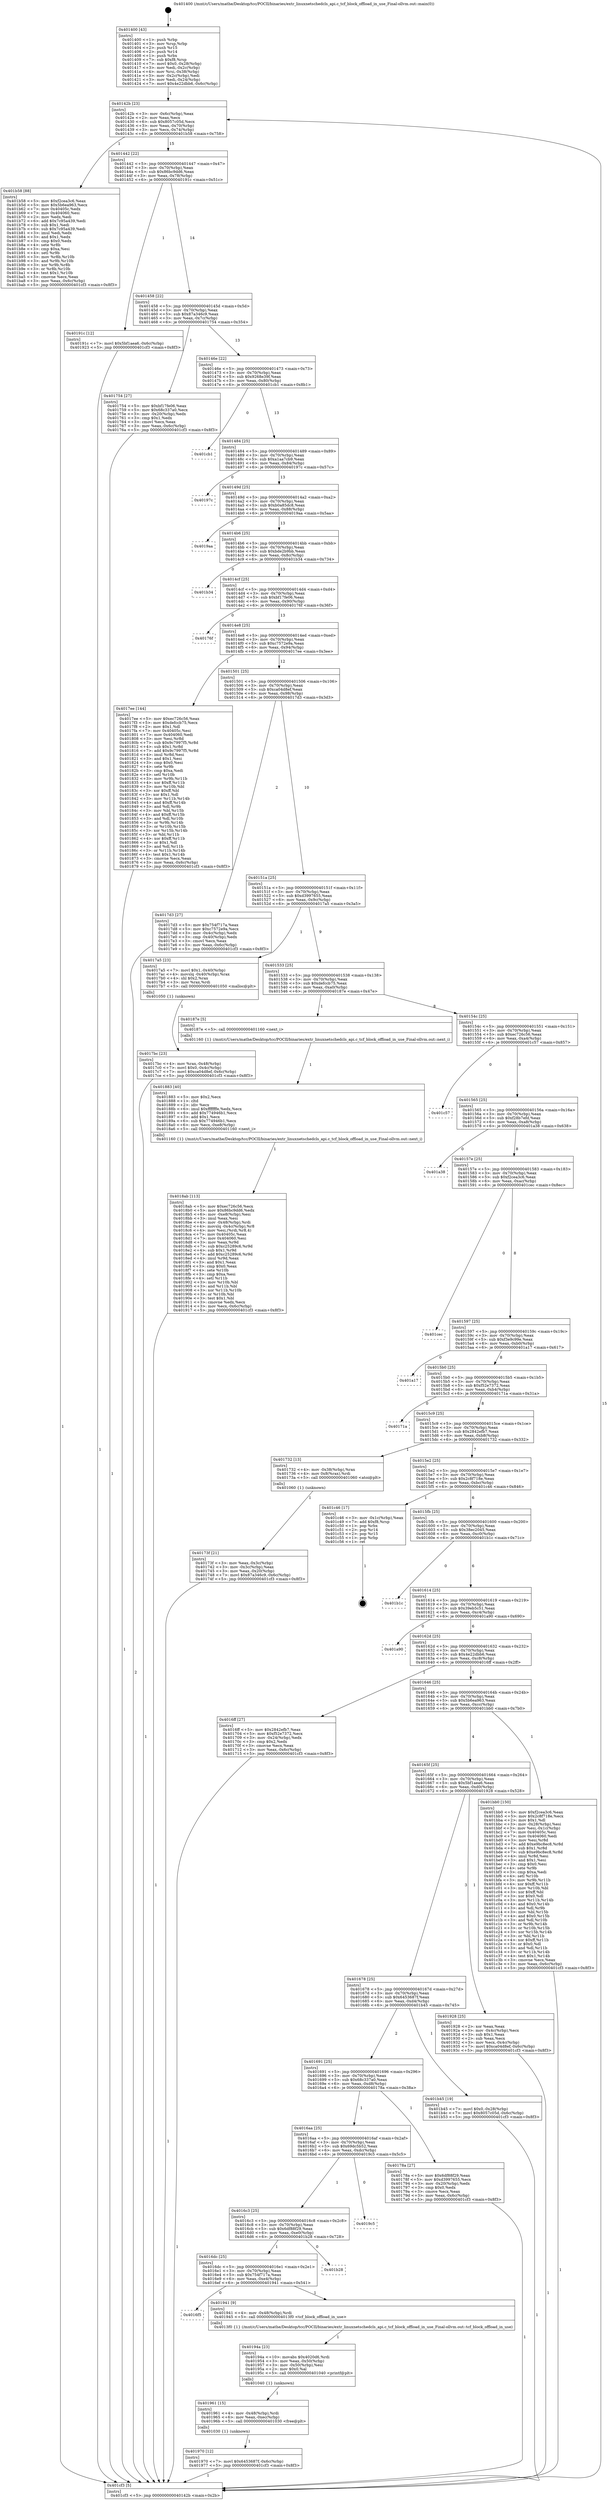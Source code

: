 digraph "0x401400" {
  label = "0x401400 (/mnt/c/Users/mathe/Desktop/tcc/POCII/binaries/extr_linuxnetschedcls_api.c_tcf_block_offload_in_use_Final-ollvm.out::main(0))"
  labelloc = "t"
  node[shape=record]

  Entry [label="",width=0.3,height=0.3,shape=circle,fillcolor=black,style=filled]
  "0x40142b" [label="{
     0x40142b [23]\l
     | [instrs]\l
     &nbsp;&nbsp;0x40142b \<+3\>: mov -0x6c(%rbp),%eax\l
     &nbsp;&nbsp;0x40142e \<+2\>: mov %eax,%ecx\l
     &nbsp;&nbsp;0x401430 \<+6\>: sub $0x8057c05d,%ecx\l
     &nbsp;&nbsp;0x401436 \<+3\>: mov %eax,-0x70(%rbp)\l
     &nbsp;&nbsp;0x401439 \<+3\>: mov %ecx,-0x74(%rbp)\l
     &nbsp;&nbsp;0x40143c \<+6\>: je 0000000000401b58 \<main+0x758\>\l
  }"]
  "0x401b58" [label="{
     0x401b58 [88]\l
     | [instrs]\l
     &nbsp;&nbsp;0x401b58 \<+5\>: mov $0xf2cea3c6,%eax\l
     &nbsp;&nbsp;0x401b5d \<+5\>: mov $0x5b6ea963,%ecx\l
     &nbsp;&nbsp;0x401b62 \<+7\>: mov 0x40405c,%edx\l
     &nbsp;&nbsp;0x401b69 \<+7\>: mov 0x404060,%esi\l
     &nbsp;&nbsp;0x401b70 \<+2\>: mov %edx,%edi\l
     &nbsp;&nbsp;0x401b72 \<+6\>: add $0x7c95a439,%edi\l
     &nbsp;&nbsp;0x401b78 \<+3\>: sub $0x1,%edi\l
     &nbsp;&nbsp;0x401b7b \<+6\>: sub $0x7c95a439,%edi\l
     &nbsp;&nbsp;0x401b81 \<+3\>: imul %edi,%edx\l
     &nbsp;&nbsp;0x401b84 \<+3\>: and $0x1,%edx\l
     &nbsp;&nbsp;0x401b87 \<+3\>: cmp $0x0,%edx\l
     &nbsp;&nbsp;0x401b8a \<+4\>: sete %r8b\l
     &nbsp;&nbsp;0x401b8e \<+3\>: cmp $0xa,%esi\l
     &nbsp;&nbsp;0x401b91 \<+4\>: setl %r9b\l
     &nbsp;&nbsp;0x401b95 \<+3\>: mov %r8b,%r10b\l
     &nbsp;&nbsp;0x401b98 \<+3\>: and %r9b,%r10b\l
     &nbsp;&nbsp;0x401b9b \<+3\>: xor %r9b,%r8b\l
     &nbsp;&nbsp;0x401b9e \<+3\>: or %r8b,%r10b\l
     &nbsp;&nbsp;0x401ba1 \<+4\>: test $0x1,%r10b\l
     &nbsp;&nbsp;0x401ba5 \<+3\>: cmovne %ecx,%eax\l
     &nbsp;&nbsp;0x401ba8 \<+3\>: mov %eax,-0x6c(%rbp)\l
     &nbsp;&nbsp;0x401bab \<+5\>: jmp 0000000000401cf3 \<main+0x8f3\>\l
  }"]
  "0x401442" [label="{
     0x401442 [22]\l
     | [instrs]\l
     &nbsp;&nbsp;0x401442 \<+5\>: jmp 0000000000401447 \<main+0x47\>\l
     &nbsp;&nbsp;0x401447 \<+3\>: mov -0x70(%rbp),%eax\l
     &nbsp;&nbsp;0x40144a \<+5\>: sub $0x86bc9dd6,%eax\l
     &nbsp;&nbsp;0x40144f \<+3\>: mov %eax,-0x78(%rbp)\l
     &nbsp;&nbsp;0x401452 \<+6\>: je 000000000040191c \<main+0x51c\>\l
  }"]
  Exit [label="",width=0.3,height=0.3,shape=circle,fillcolor=black,style=filled,peripheries=2]
  "0x40191c" [label="{
     0x40191c [12]\l
     | [instrs]\l
     &nbsp;&nbsp;0x40191c \<+7\>: movl $0x5bf1aea6,-0x6c(%rbp)\l
     &nbsp;&nbsp;0x401923 \<+5\>: jmp 0000000000401cf3 \<main+0x8f3\>\l
  }"]
  "0x401458" [label="{
     0x401458 [22]\l
     | [instrs]\l
     &nbsp;&nbsp;0x401458 \<+5\>: jmp 000000000040145d \<main+0x5d\>\l
     &nbsp;&nbsp;0x40145d \<+3\>: mov -0x70(%rbp),%eax\l
     &nbsp;&nbsp;0x401460 \<+5\>: sub $0x87a346c9,%eax\l
     &nbsp;&nbsp;0x401465 \<+3\>: mov %eax,-0x7c(%rbp)\l
     &nbsp;&nbsp;0x401468 \<+6\>: je 0000000000401754 \<main+0x354\>\l
  }"]
  "0x401970" [label="{
     0x401970 [12]\l
     | [instrs]\l
     &nbsp;&nbsp;0x401970 \<+7\>: movl $0x6453687f,-0x6c(%rbp)\l
     &nbsp;&nbsp;0x401977 \<+5\>: jmp 0000000000401cf3 \<main+0x8f3\>\l
  }"]
  "0x401754" [label="{
     0x401754 [27]\l
     | [instrs]\l
     &nbsp;&nbsp;0x401754 \<+5\>: mov $0xbf17fe06,%eax\l
     &nbsp;&nbsp;0x401759 \<+5\>: mov $0x68c337a0,%ecx\l
     &nbsp;&nbsp;0x40175e \<+3\>: mov -0x20(%rbp),%edx\l
     &nbsp;&nbsp;0x401761 \<+3\>: cmp $0x1,%edx\l
     &nbsp;&nbsp;0x401764 \<+3\>: cmovl %ecx,%eax\l
     &nbsp;&nbsp;0x401767 \<+3\>: mov %eax,-0x6c(%rbp)\l
     &nbsp;&nbsp;0x40176a \<+5\>: jmp 0000000000401cf3 \<main+0x8f3\>\l
  }"]
  "0x40146e" [label="{
     0x40146e [22]\l
     | [instrs]\l
     &nbsp;&nbsp;0x40146e \<+5\>: jmp 0000000000401473 \<main+0x73\>\l
     &nbsp;&nbsp;0x401473 \<+3\>: mov -0x70(%rbp),%eax\l
     &nbsp;&nbsp;0x401476 \<+5\>: sub $0x9268e39f,%eax\l
     &nbsp;&nbsp;0x40147b \<+3\>: mov %eax,-0x80(%rbp)\l
     &nbsp;&nbsp;0x40147e \<+6\>: je 0000000000401cb1 \<main+0x8b1\>\l
  }"]
  "0x401961" [label="{
     0x401961 [15]\l
     | [instrs]\l
     &nbsp;&nbsp;0x401961 \<+4\>: mov -0x48(%rbp),%rdi\l
     &nbsp;&nbsp;0x401965 \<+6\>: mov %eax,-0xec(%rbp)\l
     &nbsp;&nbsp;0x40196b \<+5\>: call 0000000000401030 \<free@plt\>\l
     | [calls]\l
     &nbsp;&nbsp;0x401030 \{1\} (unknown)\l
  }"]
  "0x401cb1" [label="{
     0x401cb1\l
  }", style=dashed]
  "0x401484" [label="{
     0x401484 [25]\l
     | [instrs]\l
     &nbsp;&nbsp;0x401484 \<+5\>: jmp 0000000000401489 \<main+0x89\>\l
     &nbsp;&nbsp;0x401489 \<+3\>: mov -0x70(%rbp),%eax\l
     &nbsp;&nbsp;0x40148c \<+5\>: sub $0xa1aa7cb9,%eax\l
     &nbsp;&nbsp;0x401491 \<+6\>: mov %eax,-0x84(%rbp)\l
     &nbsp;&nbsp;0x401497 \<+6\>: je 000000000040197c \<main+0x57c\>\l
  }"]
  "0x40194a" [label="{
     0x40194a [23]\l
     | [instrs]\l
     &nbsp;&nbsp;0x40194a \<+10\>: movabs $0x4020d6,%rdi\l
     &nbsp;&nbsp;0x401954 \<+3\>: mov %eax,-0x50(%rbp)\l
     &nbsp;&nbsp;0x401957 \<+3\>: mov -0x50(%rbp),%esi\l
     &nbsp;&nbsp;0x40195a \<+2\>: mov $0x0,%al\l
     &nbsp;&nbsp;0x40195c \<+5\>: call 0000000000401040 \<printf@plt\>\l
     | [calls]\l
     &nbsp;&nbsp;0x401040 \{1\} (unknown)\l
  }"]
  "0x40197c" [label="{
     0x40197c\l
  }", style=dashed]
  "0x40149d" [label="{
     0x40149d [25]\l
     | [instrs]\l
     &nbsp;&nbsp;0x40149d \<+5\>: jmp 00000000004014a2 \<main+0xa2\>\l
     &nbsp;&nbsp;0x4014a2 \<+3\>: mov -0x70(%rbp),%eax\l
     &nbsp;&nbsp;0x4014a5 \<+5\>: sub $0xb0a85dc8,%eax\l
     &nbsp;&nbsp;0x4014aa \<+6\>: mov %eax,-0x88(%rbp)\l
     &nbsp;&nbsp;0x4014b0 \<+6\>: je 00000000004019aa \<main+0x5aa\>\l
  }"]
  "0x4016f5" [label="{
     0x4016f5\l
  }", style=dashed]
  "0x4019aa" [label="{
     0x4019aa\l
  }", style=dashed]
  "0x4014b6" [label="{
     0x4014b6 [25]\l
     | [instrs]\l
     &nbsp;&nbsp;0x4014b6 \<+5\>: jmp 00000000004014bb \<main+0xbb\>\l
     &nbsp;&nbsp;0x4014bb \<+3\>: mov -0x70(%rbp),%eax\l
     &nbsp;&nbsp;0x4014be \<+5\>: sub $0xbde2b9bb,%eax\l
     &nbsp;&nbsp;0x4014c3 \<+6\>: mov %eax,-0x8c(%rbp)\l
     &nbsp;&nbsp;0x4014c9 \<+6\>: je 0000000000401b34 \<main+0x734\>\l
  }"]
  "0x401941" [label="{
     0x401941 [9]\l
     | [instrs]\l
     &nbsp;&nbsp;0x401941 \<+4\>: mov -0x48(%rbp),%rdi\l
     &nbsp;&nbsp;0x401945 \<+5\>: call 00000000004013f0 \<tcf_block_offload_in_use\>\l
     | [calls]\l
     &nbsp;&nbsp;0x4013f0 \{1\} (/mnt/c/Users/mathe/Desktop/tcc/POCII/binaries/extr_linuxnetschedcls_api.c_tcf_block_offload_in_use_Final-ollvm.out::tcf_block_offload_in_use)\l
  }"]
  "0x401b34" [label="{
     0x401b34\l
  }", style=dashed]
  "0x4014cf" [label="{
     0x4014cf [25]\l
     | [instrs]\l
     &nbsp;&nbsp;0x4014cf \<+5\>: jmp 00000000004014d4 \<main+0xd4\>\l
     &nbsp;&nbsp;0x4014d4 \<+3\>: mov -0x70(%rbp),%eax\l
     &nbsp;&nbsp;0x4014d7 \<+5\>: sub $0xbf17fe06,%eax\l
     &nbsp;&nbsp;0x4014dc \<+6\>: mov %eax,-0x90(%rbp)\l
     &nbsp;&nbsp;0x4014e2 \<+6\>: je 000000000040176f \<main+0x36f\>\l
  }"]
  "0x4016dc" [label="{
     0x4016dc [25]\l
     | [instrs]\l
     &nbsp;&nbsp;0x4016dc \<+5\>: jmp 00000000004016e1 \<main+0x2e1\>\l
     &nbsp;&nbsp;0x4016e1 \<+3\>: mov -0x70(%rbp),%eax\l
     &nbsp;&nbsp;0x4016e4 \<+5\>: sub $0x754f717a,%eax\l
     &nbsp;&nbsp;0x4016e9 \<+6\>: mov %eax,-0xe4(%rbp)\l
     &nbsp;&nbsp;0x4016ef \<+6\>: je 0000000000401941 \<main+0x541\>\l
  }"]
  "0x40176f" [label="{
     0x40176f\l
  }", style=dashed]
  "0x4014e8" [label="{
     0x4014e8 [25]\l
     | [instrs]\l
     &nbsp;&nbsp;0x4014e8 \<+5\>: jmp 00000000004014ed \<main+0xed\>\l
     &nbsp;&nbsp;0x4014ed \<+3\>: mov -0x70(%rbp),%eax\l
     &nbsp;&nbsp;0x4014f0 \<+5\>: sub $0xc7572e9a,%eax\l
     &nbsp;&nbsp;0x4014f5 \<+6\>: mov %eax,-0x94(%rbp)\l
     &nbsp;&nbsp;0x4014fb \<+6\>: je 00000000004017ee \<main+0x3ee\>\l
  }"]
  "0x401b28" [label="{
     0x401b28\l
  }", style=dashed]
  "0x4017ee" [label="{
     0x4017ee [144]\l
     | [instrs]\l
     &nbsp;&nbsp;0x4017ee \<+5\>: mov $0xec726c56,%eax\l
     &nbsp;&nbsp;0x4017f3 \<+5\>: mov $0xdefccb75,%ecx\l
     &nbsp;&nbsp;0x4017f8 \<+2\>: mov $0x1,%dl\l
     &nbsp;&nbsp;0x4017fa \<+7\>: mov 0x40405c,%esi\l
     &nbsp;&nbsp;0x401801 \<+7\>: mov 0x404060,%edi\l
     &nbsp;&nbsp;0x401808 \<+3\>: mov %esi,%r8d\l
     &nbsp;&nbsp;0x40180b \<+7\>: sub $0x9c7997f5,%r8d\l
     &nbsp;&nbsp;0x401812 \<+4\>: sub $0x1,%r8d\l
     &nbsp;&nbsp;0x401816 \<+7\>: add $0x9c7997f5,%r8d\l
     &nbsp;&nbsp;0x40181d \<+4\>: imul %r8d,%esi\l
     &nbsp;&nbsp;0x401821 \<+3\>: and $0x1,%esi\l
     &nbsp;&nbsp;0x401824 \<+3\>: cmp $0x0,%esi\l
     &nbsp;&nbsp;0x401827 \<+4\>: sete %r9b\l
     &nbsp;&nbsp;0x40182b \<+3\>: cmp $0xa,%edi\l
     &nbsp;&nbsp;0x40182e \<+4\>: setl %r10b\l
     &nbsp;&nbsp;0x401832 \<+3\>: mov %r9b,%r11b\l
     &nbsp;&nbsp;0x401835 \<+4\>: xor $0xff,%r11b\l
     &nbsp;&nbsp;0x401839 \<+3\>: mov %r10b,%bl\l
     &nbsp;&nbsp;0x40183c \<+3\>: xor $0xff,%bl\l
     &nbsp;&nbsp;0x40183f \<+3\>: xor $0x1,%dl\l
     &nbsp;&nbsp;0x401842 \<+3\>: mov %r11b,%r14b\l
     &nbsp;&nbsp;0x401845 \<+4\>: and $0xff,%r14b\l
     &nbsp;&nbsp;0x401849 \<+3\>: and %dl,%r9b\l
     &nbsp;&nbsp;0x40184c \<+3\>: mov %bl,%r15b\l
     &nbsp;&nbsp;0x40184f \<+4\>: and $0xff,%r15b\l
     &nbsp;&nbsp;0x401853 \<+3\>: and %dl,%r10b\l
     &nbsp;&nbsp;0x401856 \<+3\>: or %r9b,%r14b\l
     &nbsp;&nbsp;0x401859 \<+3\>: or %r10b,%r15b\l
     &nbsp;&nbsp;0x40185c \<+3\>: xor %r15b,%r14b\l
     &nbsp;&nbsp;0x40185f \<+3\>: or %bl,%r11b\l
     &nbsp;&nbsp;0x401862 \<+4\>: xor $0xff,%r11b\l
     &nbsp;&nbsp;0x401866 \<+3\>: or $0x1,%dl\l
     &nbsp;&nbsp;0x401869 \<+3\>: and %dl,%r11b\l
     &nbsp;&nbsp;0x40186c \<+3\>: or %r11b,%r14b\l
     &nbsp;&nbsp;0x40186f \<+4\>: test $0x1,%r14b\l
     &nbsp;&nbsp;0x401873 \<+3\>: cmovne %ecx,%eax\l
     &nbsp;&nbsp;0x401876 \<+3\>: mov %eax,-0x6c(%rbp)\l
     &nbsp;&nbsp;0x401879 \<+5\>: jmp 0000000000401cf3 \<main+0x8f3\>\l
  }"]
  "0x401501" [label="{
     0x401501 [25]\l
     | [instrs]\l
     &nbsp;&nbsp;0x401501 \<+5\>: jmp 0000000000401506 \<main+0x106\>\l
     &nbsp;&nbsp;0x401506 \<+3\>: mov -0x70(%rbp),%eax\l
     &nbsp;&nbsp;0x401509 \<+5\>: sub $0xca04d8ef,%eax\l
     &nbsp;&nbsp;0x40150e \<+6\>: mov %eax,-0x98(%rbp)\l
     &nbsp;&nbsp;0x401514 \<+6\>: je 00000000004017d3 \<main+0x3d3\>\l
  }"]
  "0x4016c3" [label="{
     0x4016c3 [25]\l
     | [instrs]\l
     &nbsp;&nbsp;0x4016c3 \<+5\>: jmp 00000000004016c8 \<main+0x2c8\>\l
     &nbsp;&nbsp;0x4016c8 \<+3\>: mov -0x70(%rbp),%eax\l
     &nbsp;&nbsp;0x4016cb \<+5\>: sub $0x6df88f29,%eax\l
     &nbsp;&nbsp;0x4016d0 \<+6\>: mov %eax,-0xe0(%rbp)\l
     &nbsp;&nbsp;0x4016d6 \<+6\>: je 0000000000401b28 \<main+0x728\>\l
  }"]
  "0x4017d3" [label="{
     0x4017d3 [27]\l
     | [instrs]\l
     &nbsp;&nbsp;0x4017d3 \<+5\>: mov $0x754f717a,%eax\l
     &nbsp;&nbsp;0x4017d8 \<+5\>: mov $0xc7572e9a,%ecx\l
     &nbsp;&nbsp;0x4017dd \<+3\>: mov -0x4c(%rbp),%edx\l
     &nbsp;&nbsp;0x4017e0 \<+3\>: cmp -0x40(%rbp),%edx\l
     &nbsp;&nbsp;0x4017e3 \<+3\>: cmovl %ecx,%eax\l
     &nbsp;&nbsp;0x4017e6 \<+3\>: mov %eax,-0x6c(%rbp)\l
     &nbsp;&nbsp;0x4017e9 \<+5\>: jmp 0000000000401cf3 \<main+0x8f3\>\l
  }"]
  "0x40151a" [label="{
     0x40151a [25]\l
     | [instrs]\l
     &nbsp;&nbsp;0x40151a \<+5\>: jmp 000000000040151f \<main+0x11f\>\l
     &nbsp;&nbsp;0x40151f \<+3\>: mov -0x70(%rbp),%eax\l
     &nbsp;&nbsp;0x401522 \<+5\>: sub $0xd3997655,%eax\l
     &nbsp;&nbsp;0x401527 \<+6\>: mov %eax,-0x9c(%rbp)\l
     &nbsp;&nbsp;0x40152d \<+6\>: je 00000000004017a5 \<main+0x3a5\>\l
  }"]
  "0x4019c5" [label="{
     0x4019c5\l
  }", style=dashed]
  "0x4017a5" [label="{
     0x4017a5 [23]\l
     | [instrs]\l
     &nbsp;&nbsp;0x4017a5 \<+7\>: movl $0x1,-0x40(%rbp)\l
     &nbsp;&nbsp;0x4017ac \<+4\>: movslq -0x40(%rbp),%rax\l
     &nbsp;&nbsp;0x4017b0 \<+4\>: shl $0x2,%rax\l
     &nbsp;&nbsp;0x4017b4 \<+3\>: mov %rax,%rdi\l
     &nbsp;&nbsp;0x4017b7 \<+5\>: call 0000000000401050 \<malloc@plt\>\l
     | [calls]\l
     &nbsp;&nbsp;0x401050 \{1\} (unknown)\l
  }"]
  "0x401533" [label="{
     0x401533 [25]\l
     | [instrs]\l
     &nbsp;&nbsp;0x401533 \<+5\>: jmp 0000000000401538 \<main+0x138\>\l
     &nbsp;&nbsp;0x401538 \<+3\>: mov -0x70(%rbp),%eax\l
     &nbsp;&nbsp;0x40153b \<+5\>: sub $0xdefccb75,%eax\l
     &nbsp;&nbsp;0x401540 \<+6\>: mov %eax,-0xa0(%rbp)\l
     &nbsp;&nbsp;0x401546 \<+6\>: je 000000000040187e \<main+0x47e\>\l
  }"]
  "0x4018ab" [label="{
     0x4018ab [113]\l
     | [instrs]\l
     &nbsp;&nbsp;0x4018ab \<+5\>: mov $0xec726c56,%ecx\l
     &nbsp;&nbsp;0x4018b0 \<+5\>: mov $0x86bc9dd6,%edx\l
     &nbsp;&nbsp;0x4018b5 \<+6\>: mov -0xe8(%rbp),%esi\l
     &nbsp;&nbsp;0x4018bb \<+3\>: imul %eax,%esi\l
     &nbsp;&nbsp;0x4018be \<+4\>: mov -0x48(%rbp),%rdi\l
     &nbsp;&nbsp;0x4018c2 \<+4\>: movslq -0x4c(%rbp),%r8\l
     &nbsp;&nbsp;0x4018c6 \<+4\>: mov %esi,(%rdi,%r8,4)\l
     &nbsp;&nbsp;0x4018ca \<+7\>: mov 0x40405c,%eax\l
     &nbsp;&nbsp;0x4018d1 \<+7\>: mov 0x404060,%esi\l
     &nbsp;&nbsp;0x4018d8 \<+3\>: mov %eax,%r9d\l
     &nbsp;&nbsp;0x4018db \<+7\>: sub $0xc25289c6,%r9d\l
     &nbsp;&nbsp;0x4018e2 \<+4\>: sub $0x1,%r9d\l
     &nbsp;&nbsp;0x4018e6 \<+7\>: add $0xc25289c6,%r9d\l
     &nbsp;&nbsp;0x4018ed \<+4\>: imul %r9d,%eax\l
     &nbsp;&nbsp;0x4018f1 \<+3\>: and $0x1,%eax\l
     &nbsp;&nbsp;0x4018f4 \<+3\>: cmp $0x0,%eax\l
     &nbsp;&nbsp;0x4018f7 \<+4\>: sete %r10b\l
     &nbsp;&nbsp;0x4018fb \<+3\>: cmp $0xa,%esi\l
     &nbsp;&nbsp;0x4018fe \<+4\>: setl %r11b\l
     &nbsp;&nbsp;0x401902 \<+3\>: mov %r10b,%bl\l
     &nbsp;&nbsp;0x401905 \<+3\>: and %r11b,%bl\l
     &nbsp;&nbsp;0x401908 \<+3\>: xor %r11b,%r10b\l
     &nbsp;&nbsp;0x40190b \<+3\>: or %r10b,%bl\l
     &nbsp;&nbsp;0x40190e \<+3\>: test $0x1,%bl\l
     &nbsp;&nbsp;0x401911 \<+3\>: cmovne %edx,%ecx\l
     &nbsp;&nbsp;0x401914 \<+3\>: mov %ecx,-0x6c(%rbp)\l
     &nbsp;&nbsp;0x401917 \<+5\>: jmp 0000000000401cf3 \<main+0x8f3\>\l
  }"]
  "0x40187e" [label="{
     0x40187e [5]\l
     | [instrs]\l
     &nbsp;&nbsp;0x40187e \<+5\>: call 0000000000401160 \<next_i\>\l
     | [calls]\l
     &nbsp;&nbsp;0x401160 \{1\} (/mnt/c/Users/mathe/Desktop/tcc/POCII/binaries/extr_linuxnetschedcls_api.c_tcf_block_offload_in_use_Final-ollvm.out::next_i)\l
  }"]
  "0x40154c" [label="{
     0x40154c [25]\l
     | [instrs]\l
     &nbsp;&nbsp;0x40154c \<+5\>: jmp 0000000000401551 \<main+0x151\>\l
     &nbsp;&nbsp;0x401551 \<+3\>: mov -0x70(%rbp),%eax\l
     &nbsp;&nbsp;0x401554 \<+5\>: sub $0xec726c56,%eax\l
     &nbsp;&nbsp;0x401559 \<+6\>: mov %eax,-0xa4(%rbp)\l
     &nbsp;&nbsp;0x40155f \<+6\>: je 0000000000401c57 \<main+0x857\>\l
  }"]
  "0x401883" [label="{
     0x401883 [40]\l
     | [instrs]\l
     &nbsp;&nbsp;0x401883 \<+5\>: mov $0x2,%ecx\l
     &nbsp;&nbsp;0x401888 \<+1\>: cltd\l
     &nbsp;&nbsp;0x401889 \<+2\>: idiv %ecx\l
     &nbsp;&nbsp;0x40188b \<+6\>: imul $0xfffffffe,%edx,%ecx\l
     &nbsp;&nbsp;0x401891 \<+6\>: add $0x774946b1,%ecx\l
     &nbsp;&nbsp;0x401897 \<+3\>: add $0x1,%ecx\l
     &nbsp;&nbsp;0x40189a \<+6\>: sub $0x774946b1,%ecx\l
     &nbsp;&nbsp;0x4018a0 \<+6\>: mov %ecx,-0xe8(%rbp)\l
     &nbsp;&nbsp;0x4018a6 \<+5\>: call 0000000000401160 \<next_i\>\l
     | [calls]\l
     &nbsp;&nbsp;0x401160 \{1\} (/mnt/c/Users/mathe/Desktop/tcc/POCII/binaries/extr_linuxnetschedcls_api.c_tcf_block_offload_in_use_Final-ollvm.out::next_i)\l
  }"]
  "0x401c57" [label="{
     0x401c57\l
  }", style=dashed]
  "0x401565" [label="{
     0x401565 [25]\l
     | [instrs]\l
     &nbsp;&nbsp;0x401565 \<+5\>: jmp 000000000040156a \<main+0x16a\>\l
     &nbsp;&nbsp;0x40156a \<+3\>: mov -0x70(%rbp),%eax\l
     &nbsp;&nbsp;0x40156d \<+5\>: sub $0xf28b7efd,%eax\l
     &nbsp;&nbsp;0x401572 \<+6\>: mov %eax,-0xa8(%rbp)\l
     &nbsp;&nbsp;0x401578 \<+6\>: je 0000000000401a38 \<main+0x638\>\l
  }"]
  "0x4017bc" [label="{
     0x4017bc [23]\l
     | [instrs]\l
     &nbsp;&nbsp;0x4017bc \<+4\>: mov %rax,-0x48(%rbp)\l
     &nbsp;&nbsp;0x4017c0 \<+7\>: movl $0x0,-0x4c(%rbp)\l
     &nbsp;&nbsp;0x4017c7 \<+7\>: movl $0xca04d8ef,-0x6c(%rbp)\l
     &nbsp;&nbsp;0x4017ce \<+5\>: jmp 0000000000401cf3 \<main+0x8f3\>\l
  }"]
  "0x401a38" [label="{
     0x401a38\l
  }", style=dashed]
  "0x40157e" [label="{
     0x40157e [25]\l
     | [instrs]\l
     &nbsp;&nbsp;0x40157e \<+5\>: jmp 0000000000401583 \<main+0x183\>\l
     &nbsp;&nbsp;0x401583 \<+3\>: mov -0x70(%rbp),%eax\l
     &nbsp;&nbsp;0x401586 \<+5\>: sub $0xf2cea3c6,%eax\l
     &nbsp;&nbsp;0x40158b \<+6\>: mov %eax,-0xac(%rbp)\l
     &nbsp;&nbsp;0x401591 \<+6\>: je 0000000000401cec \<main+0x8ec\>\l
  }"]
  "0x4016aa" [label="{
     0x4016aa [25]\l
     | [instrs]\l
     &nbsp;&nbsp;0x4016aa \<+5\>: jmp 00000000004016af \<main+0x2af\>\l
     &nbsp;&nbsp;0x4016af \<+3\>: mov -0x70(%rbp),%eax\l
     &nbsp;&nbsp;0x4016b2 \<+5\>: sub $0x69dc5b52,%eax\l
     &nbsp;&nbsp;0x4016b7 \<+6\>: mov %eax,-0xdc(%rbp)\l
     &nbsp;&nbsp;0x4016bd \<+6\>: je 00000000004019c5 \<main+0x5c5\>\l
  }"]
  "0x401cec" [label="{
     0x401cec\l
  }", style=dashed]
  "0x401597" [label="{
     0x401597 [25]\l
     | [instrs]\l
     &nbsp;&nbsp;0x401597 \<+5\>: jmp 000000000040159c \<main+0x19c\>\l
     &nbsp;&nbsp;0x40159c \<+3\>: mov -0x70(%rbp),%eax\l
     &nbsp;&nbsp;0x40159f \<+5\>: sub $0xf3e9c99e,%eax\l
     &nbsp;&nbsp;0x4015a4 \<+6\>: mov %eax,-0xb0(%rbp)\l
     &nbsp;&nbsp;0x4015aa \<+6\>: je 0000000000401a17 \<main+0x617\>\l
  }"]
  "0x40178a" [label="{
     0x40178a [27]\l
     | [instrs]\l
     &nbsp;&nbsp;0x40178a \<+5\>: mov $0x6df88f29,%eax\l
     &nbsp;&nbsp;0x40178f \<+5\>: mov $0xd3997655,%ecx\l
     &nbsp;&nbsp;0x401794 \<+3\>: mov -0x20(%rbp),%edx\l
     &nbsp;&nbsp;0x401797 \<+3\>: cmp $0x0,%edx\l
     &nbsp;&nbsp;0x40179a \<+3\>: cmove %ecx,%eax\l
     &nbsp;&nbsp;0x40179d \<+3\>: mov %eax,-0x6c(%rbp)\l
     &nbsp;&nbsp;0x4017a0 \<+5\>: jmp 0000000000401cf3 \<main+0x8f3\>\l
  }"]
  "0x401a17" [label="{
     0x401a17\l
  }", style=dashed]
  "0x4015b0" [label="{
     0x4015b0 [25]\l
     | [instrs]\l
     &nbsp;&nbsp;0x4015b0 \<+5\>: jmp 00000000004015b5 \<main+0x1b5\>\l
     &nbsp;&nbsp;0x4015b5 \<+3\>: mov -0x70(%rbp),%eax\l
     &nbsp;&nbsp;0x4015b8 \<+5\>: sub $0xf52e7372,%eax\l
     &nbsp;&nbsp;0x4015bd \<+6\>: mov %eax,-0xb4(%rbp)\l
     &nbsp;&nbsp;0x4015c3 \<+6\>: je 000000000040171a \<main+0x31a\>\l
  }"]
  "0x401691" [label="{
     0x401691 [25]\l
     | [instrs]\l
     &nbsp;&nbsp;0x401691 \<+5\>: jmp 0000000000401696 \<main+0x296\>\l
     &nbsp;&nbsp;0x401696 \<+3\>: mov -0x70(%rbp),%eax\l
     &nbsp;&nbsp;0x401699 \<+5\>: sub $0x68c337a0,%eax\l
     &nbsp;&nbsp;0x40169e \<+6\>: mov %eax,-0xd8(%rbp)\l
     &nbsp;&nbsp;0x4016a4 \<+6\>: je 000000000040178a \<main+0x38a\>\l
  }"]
  "0x40171a" [label="{
     0x40171a\l
  }", style=dashed]
  "0x4015c9" [label="{
     0x4015c9 [25]\l
     | [instrs]\l
     &nbsp;&nbsp;0x4015c9 \<+5\>: jmp 00000000004015ce \<main+0x1ce\>\l
     &nbsp;&nbsp;0x4015ce \<+3\>: mov -0x70(%rbp),%eax\l
     &nbsp;&nbsp;0x4015d1 \<+5\>: sub $0x2842efb7,%eax\l
     &nbsp;&nbsp;0x4015d6 \<+6\>: mov %eax,-0xb8(%rbp)\l
     &nbsp;&nbsp;0x4015dc \<+6\>: je 0000000000401732 \<main+0x332\>\l
  }"]
  "0x401b45" [label="{
     0x401b45 [19]\l
     | [instrs]\l
     &nbsp;&nbsp;0x401b45 \<+7\>: movl $0x0,-0x28(%rbp)\l
     &nbsp;&nbsp;0x401b4c \<+7\>: movl $0x8057c05d,-0x6c(%rbp)\l
     &nbsp;&nbsp;0x401b53 \<+5\>: jmp 0000000000401cf3 \<main+0x8f3\>\l
  }"]
  "0x401732" [label="{
     0x401732 [13]\l
     | [instrs]\l
     &nbsp;&nbsp;0x401732 \<+4\>: mov -0x38(%rbp),%rax\l
     &nbsp;&nbsp;0x401736 \<+4\>: mov 0x8(%rax),%rdi\l
     &nbsp;&nbsp;0x40173a \<+5\>: call 0000000000401060 \<atoi@plt\>\l
     | [calls]\l
     &nbsp;&nbsp;0x401060 \{1\} (unknown)\l
  }"]
  "0x4015e2" [label="{
     0x4015e2 [25]\l
     | [instrs]\l
     &nbsp;&nbsp;0x4015e2 \<+5\>: jmp 00000000004015e7 \<main+0x1e7\>\l
     &nbsp;&nbsp;0x4015e7 \<+3\>: mov -0x70(%rbp),%eax\l
     &nbsp;&nbsp;0x4015ea \<+5\>: sub $0x2c8f718e,%eax\l
     &nbsp;&nbsp;0x4015ef \<+6\>: mov %eax,-0xbc(%rbp)\l
     &nbsp;&nbsp;0x4015f5 \<+6\>: je 0000000000401c46 \<main+0x846\>\l
  }"]
  "0x401678" [label="{
     0x401678 [25]\l
     | [instrs]\l
     &nbsp;&nbsp;0x401678 \<+5\>: jmp 000000000040167d \<main+0x27d\>\l
     &nbsp;&nbsp;0x40167d \<+3\>: mov -0x70(%rbp),%eax\l
     &nbsp;&nbsp;0x401680 \<+5\>: sub $0x6453687f,%eax\l
     &nbsp;&nbsp;0x401685 \<+6\>: mov %eax,-0xd4(%rbp)\l
     &nbsp;&nbsp;0x40168b \<+6\>: je 0000000000401b45 \<main+0x745\>\l
  }"]
  "0x401c46" [label="{
     0x401c46 [17]\l
     | [instrs]\l
     &nbsp;&nbsp;0x401c46 \<+3\>: mov -0x1c(%rbp),%eax\l
     &nbsp;&nbsp;0x401c49 \<+7\>: add $0xf8,%rsp\l
     &nbsp;&nbsp;0x401c50 \<+1\>: pop %rbx\l
     &nbsp;&nbsp;0x401c51 \<+2\>: pop %r14\l
     &nbsp;&nbsp;0x401c53 \<+2\>: pop %r15\l
     &nbsp;&nbsp;0x401c55 \<+1\>: pop %rbp\l
     &nbsp;&nbsp;0x401c56 \<+1\>: ret\l
  }"]
  "0x4015fb" [label="{
     0x4015fb [25]\l
     | [instrs]\l
     &nbsp;&nbsp;0x4015fb \<+5\>: jmp 0000000000401600 \<main+0x200\>\l
     &nbsp;&nbsp;0x401600 \<+3\>: mov -0x70(%rbp),%eax\l
     &nbsp;&nbsp;0x401603 \<+5\>: sub $0x38ec2045,%eax\l
     &nbsp;&nbsp;0x401608 \<+6\>: mov %eax,-0xc0(%rbp)\l
     &nbsp;&nbsp;0x40160e \<+6\>: je 0000000000401b1c \<main+0x71c\>\l
  }"]
  "0x401928" [label="{
     0x401928 [25]\l
     | [instrs]\l
     &nbsp;&nbsp;0x401928 \<+2\>: xor %eax,%eax\l
     &nbsp;&nbsp;0x40192a \<+3\>: mov -0x4c(%rbp),%ecx\l
     &nbsp;&nbsp;0x40192d \<+3\>: sub $0x1,%eax\l
     &nbsp;&nbsp;0x401930 \<+2\>: sub %eax,%ecx\l
     &nbsp;&nbsp;0x401932 \<+3\>: mov %ecx,-0x4c(%rbp)\l
     &nbsp;&nbsp;0x401935 \<+7\>: movl $0xca04d8ef,-0x6c(%rbp)\l
     &nbsp;&nbsp;0x40193c \<+5\>: jmp 0000000000401cf3 \<main+0x8f3\>\l
  }"]
  "0x401b1c" [label="{
     0x401b1c\l
  }", style=dashed]
  "0x401614" [label="{
     0x401614 [25]\l
     | [instrs]\l
     &nbsp;&nbsp;0x401614 \<+5\>: jmp 0000000000401619 \<main+0x219\>\l
     &nbsp;&nbsp;0x401619 \<+3\>: mov -0x70(%rbp),%eax\l
     &nbsp;&nbsp;0x40161c \<+5\>: sub $0x39eb5c51,%eax\l
     &nbsp;&nbsp;0x401621 \<+6\>: mov %eax,-0xc4(%rbp)\l
     &nbsp;&nbsp;0x401627 \<+6\>: je 0000000000401a90 \<main+0x690\>\l
  }"]
  "0x40165f" [label="{
     0x40165f [25]\l
     | [instrs]\l
     &nbsp;&nbsp;0x40165f \<+5\>: jmp 0000000000401664 \<main+0x264\>\l
     &nbsp;&nbsp;0x401664 \<+3\>: mov -0x70(%rbp),%eax\l
     &nbsp;&nbsp;0x401667 \<+5\>: sub $0x5bf1aea6,%eax\l
     &nbsp;&nbsp;0x40166c \<+6\>: mov %eax,-0xd0(%rbp)\l
     &nbsp;&nbsp;0x401672 \<+6\>: je 0000000000401928 \<main+0x528\>\l
  }"]
  "0x401a90" [label="{
     0x401a90\l
  }", style=dashed]
  "0x40162d" [label="{
     0x40162d [25]\l
     | [instrs]\l
     &nbsp;&nbsp;0x40162d \<+5\>: jmp 0000000000401632 \<main+0x232\>\l
     &nbsp;&nbsp;0x401632 \<+3\>: mov -0x70(%rbp),%eax\l
     &nbsp;&nbsp;0x401635 \<+5\>: sub $0x4e22dbb6,%eax\l
     &nbsp;&nbsp;0x40163a \<+6\>: mov %eax,-0xc8(%rbp)\l
     &nbsp;&nbsp;0x401640 \<+6\>: je 00000000004016ff \<main+0x2ff\>\l
  }"]
  "0x401bb0" [label="{
     0x401bb0 [150]\l
     | [instrs]\l
     &nbsp;&nbsp;0x401bb0 \<+5\>: mov $0xf2cea3c6,%eax\l
     &nbsp;&nbsp;0x401bb5 \<+5\>: mov $0x2c8f718e,%ecx\l
     &nbsp;&nbsp;0x401bba \<+2\>: mov $0x1,%dl\l
     &nbsp;&nbsp;0x401bbc \<+3\>: mov -0x28(%rbp),%esi\l
     &nbsp;&nbsp;0x401bbf \<+3\>: mov %esi,-0x1c(%rbp)\l
     &nbsp;&nbsp;0x401bc2 \<+7\>: mov 0x40405c,%esi\l
     &nbsp;&nbsp;0x401bc9 \<+7\>: mov 0x404060,%edi\l
     &nbsp;&nbsp;0x401bd0 \<+3\>: mov %esi,%r8d\l
     &nbsp;&nbsp;0x401bd3 \<+7\>: add $0xe9bc8ec8,%r8d\l
     &nbsp;&nbsp;0x401bda \<+4\>: sub $0x1,%r8d\l
     &nbsp;&nbsp;0x401bde \<+7\>: sub $0xe9bc8ec8,%r8d\l
     &nbsp;&nbsp;0x401be5 \<+4\>: imul %r8d,%esi\l
     &nbsp;&nbsp;0x401be9 \<+3\>: and $0x1,%esi\l
     &nbsp;&nbsp;0x401bec \<+3\>: cmp $0x0,%esi\l
     &nbsp;&nbsp;0x401bef \<+4\>: sete %r9b\l
     &nbsp;&nbsp;0x401bf3 \<+3\>: cmp $0xa,%edi\l
     &nbsp;&nbsp;0x401bf6 \<+4\>: setl %r10b\l
     &nbsp;&nbsp;0x401bfa \<+3\>: mov %r9b,%r11b\l
     &nbsp;&nbsp;0x401bfd \<+4\>: xor $0xff,%r11b\l
     &nbsp;&nbsp;0x401c01 \<+3\>: mov %r10b,%bl\l
     &nbsp;&nbsp;0x401c04 \<+3\>: xor $0xff,%bl\l
     &nbsp;&nbsp;0x401c07 \<+3\>: xor $0x0,%dl\l
     &nbsp;&nbsp;0x401c0a \<+3\>: mov %r11b,%r14b\l
     &nbsp;&nbsp;0x401c0d \<+4\>: and $0x0,%r14b\l
     &nbsp;&nbsp;0x401c11 \<+3\>: and %dl,%r9b\l
     &nbsp;&nbsp;0x401c14 \<+3\>: mov %bl,%r15b\l
     &nbsp;&nbsp;0x401c17 \<+4\>: and $0x0,%r15b\l
     &nbsp;&nbsp;0x401c1b \<+3\>: and %dl,%r10b\l
     &nbsp;&nbsp;0x401c1e \<+3\>: or %r9b,%r14b\l
     &nbsp;&nbsp;0x401c21 \<+3\>: or %r10b,%r15b\l
     &nbsp;&nbsp;0x401c24 \<+3\>: xor %r15b,%r14b\l
     &nbsp;&nbsp;0x401c27 \<+3\>: or %bl,%r11b\l
     &nbsp;&nbsp;0x401c2a \<+4\>: xor $0xff,%r11b\l
     &nbsp;&nbsp;0x401c2e \<+3\>: or $0x0,%dl\l
     &nbsp;&nbsp;0x401c31 \<+3\>: and %dl,%r11b\l
     &nbsp;&nbsp;0x401c34 \<+3\>: or %r11b,%r14b\l
     &nbsp;&nbsp;0x401c37 \<+4\>: test $0x1,%r14b\l
     &nbsp;&nbsp;0x401c3b \<+3\>: cmovne %ecx,%eax\l
     &nbsp;&nbsp;0x401c3e \<+3\>: mov %eax,-0x6c(%rbp)\l
     &nbsp;&nbsp;0x401c41 \<+5\>: jmp 0000000000401cf3 \<main+0x8f3\>\l
  }"]
  "0x4016ff" [label="{
     0x4016ff [27]\l
     | [instrs]\l
     &nbsp;&nbsp;0x4016ff \<+5\>: mov $0x2842efb7,%eax\l
     &nbsp;&nbsp;0x401704 \<+5\>: mov $0xf52e7372,%ecx\l
     &nbsp;&nbsp;0x401709 \<+3\>: mov -0x24(%rbp),%edx\l
     &nbsp;&nbsp;0x40170c \<+3\>: cmp $0x2,%edx\l
     &nbsp;&nbsp;0x40170f \<+3\>: cmovne %ecx,%eax\l
     &nbsp;&nbsp;0x401712 \<+3\>: mov %eax,-0x6c(%rbp)\l
     &nbsp;&nbsp;0x401715 \<+5\>: jmp 0000000000401cf3 \<main+0x8f3\>\l
  }"]
  "0x401646" [label="{
     0x401646 [25]\l
     | [instrs]\l
     &nbsp;&nbsp;0x401646 \<+5\>: jmp 000000000040164b \<main+0x24b\>\l
     &nbsp;&nbsp;0x40164b \<+3\>: mov -0x70(%rbp),%eax\l
     &nbsp;&nbsp;0x40164e \<+5\>: sub $0x5b6ea963,%eax\l
     &nbsp;&nbsp;0x401653 \<+6\>: mov %eax,-0xcc(%rbp)\l
     &nbsp;&nbsp;0x401659 \<+6\>: je 0000000000401bb0 \<main+0x7b0\>\l
  }"]
  "0x401cf3" [label="{
     0x401cf3 [5]\l
     | [instrs]\l
     &nbsp;&nbsp;0x401cf3 \<+5\>: jmp 000000000040142b \<main+0x2b\>\l
  }"]
  "0x401400" [label="{
     0x401400 [43]\l
     | [instrs]\l
     &nbsp;&nbsp;0x401400 \<+1\>: push %rbp\l
     &nbsp;&nbsp;0x401401 \<+3\>: mov %rsp,%rbp\l
     &nbsp;&nbsp;0x401404 \<+2\>: push %r15\l
     &nbsp;&nbsp;0x401406 \<+2\>: push %r14\l
     &nbsp;&nbsp;0x401408 \<+1\>: push %rbx\l
     &nbsp;&nbsp;0x401409 \<+7\>: sub $0xf8,%rsp\l
     &nbsp;&nbsp;0x401410 \<+7\>: movl $0x0,-0x28(%rbp)\l
     &nbsp;&nbsp;0x401417 \<+3\>: mov %edi,-0x2c(%rbp)\l
     &nbsp;&nbsp;0x40141a \<+4\>: mov %rsi,-0x38(%rbp)\l
     &nbsp;&nbsp;0x40141e \<+3\>: mov -0x2c(%rbp),%edi\l
     &nbsp;&nbsp;0x401421 \<+3\>: mov %edi,-0x24(%rbp)\l
     &nbsp;&nbsp;0x401424 \<+7\>: movl $0x4e22dbb6,-0x6c(%rbp)\l
  }"]
  "0x40173f" [label="{
     0x40173f [21]\l
     | [instrs]\l
     &nbsp;&nbsp;0x40173f \<+3\>: mov %eax,-0x3c(%rbp)\l
     &nbsp;&nbsp;0x401742 \<+3\>: mov -0x3c(%rbp),%eax\l
     &nbsp;&nbsp;0x401745 \<+3\>: mov %eax,-0x20(%rbp)\l
     &nbsp;&nbsp;0x401748 \<+7\>: movl $0x87a346c9,-0x6c(%rbp)\l
     &nbsp;&nbsp;0x40174f \<+5\>: jmp 0000000000401cf3 \<main+0x8f3\>\l
  }"]
  Entry -> "0x401400" [label=" 1"]
  "0x40142b" -> "0x401b58" [label=" 1"]
  "0x40142b" -> "0x401442" [label=" 15"]
  "0x401c46" -> Exit [label=" 1"]
  "0x401442" -> "0x40191c" [label=" 1"]
  "0x401442" -> "0x401458" [label=" 14"]
  "0x401bb0" -> "0x401cf3" [label=" 1"]
  "0x401458" -> "0x401754" [label=" 1"]
  "0x401458" -> "0x40146e" [label=" 13"]
  "0x401b58" -> "0x401cf3" [label=" 1"]
  "0x40146e" -> "0x401cb1" [label=" 0"]
  "0x40146e" -> "0x401484" [label=" 13"]
  "0x401b45" -> "0x401cf3" [label=" 1"]
  "0x401484" -> "0x40197c" [label=" 0"]
  "0x401484" -> "0x40149d" [label=" 13"]
  "0x401970" -> "0x401cf3" [label=" 1"]
  "0x40149d" -> "0x4019aa" [label=" 0"]
  "0x40149d" -> "0x4014b6" [label=" 13"]
  "0x401961" -> "0x401970" [label=" 1"]
  "0x4014b6" -> "0x401b34" [label=" 0"]
  "0x4014b6" -> "0x4014cf" [label=" 13"]
  "0x40194a" -> "0x401961" [label=" 1"]
  "0x4014cf" -> "0x40176f" [label=" 0"]
  "0x4014cf" -> "0x4014e8" [label=" 13"]
  "0x4016dc" -> "0x4016f5" [label=" 0"]
  "0x4014e8" -> "0x4017ee" [label=" 1"]
  "0x4014e8" -> "0x401501" [label=" 12"]
  "0x4016dc" -> "0x401941" [label=" 1"]
  "0x401501" -> "0x4017d3" [label=" 2"]
  "0x401501" -> "0x40151a" [label=" 10"]
  "0x4016c3" -> "0x4016dc" [label=" 1"]
  "0x40151a" -> "0x4017a5" [label=" 1"]
  "0x40151a" -> "0x401533" [label=" 9"]
  "0x4016c3" -> "0x401b28" [label=" 0"]
  "0x401533" -> "0x40187e" [label=" 1"]
  "0x401533" -> "0x40154c" [label=" 8"]
  "0x4016aa" -> "0x4016c3" [label=" 1"]
  "0x40154c" -> "0x401c57" [label=" 0"]
  "0x40154c" -> "0x401565" [label=" 8"]
  "0x4016aa" -> "0x4019c5" [label=" 0"]
  "0x401565" -> "0x401a38" [label=" 0"]
  "0x401565" -> "0x40157e" [label=" 8"]
  "0x401941" -> "0x40194a" [label=" 1"]
  "0x40157e" -> "0x401cec" [label=" 0"]
  "0x40157e" -> "0x401597" [label=" 8"]
  "0x401928" -> "0x401cf3" [label=" 1"]
  "0x401597" -> "0x401a17" [label=" 0"]
  "0x401597" -> "0x4015b0" [label=" 8"]
  "0x40191c" -> "0x401cf3" [label=" 1"]
  "0x4015b0" -> "0x40171a" [label=" 0"]
  "0x4015b0" -> "0x4015c9" [label=" 8"]
  "0x401883" -> "0x4018ab" [label=" 1"]
  "0x4015c9" -> "0x401732" [label=" 1"]
  "0x4015c9" -> "0x4015e2" [label=" 7"]
  "0x40187e" -> "0x401883" [label=" 1"]
  "0x4015e2" -> "0x401c46" [label=" 1"]
  "0x4015e2" -> "0x4015fb" [label=" 6"]
  "0x4017d3" -> "0x401cf3" [label=" 2"]
  "0x4015fb" -> "0x401b1c" [label=" 0"]
  "0x4015fb" -> "0x401614" [label=" 6"]
  "0x4017bc" -> "0x401cf3" [label=" 1"]
  "0x401614" -> "0x401a90" [label=" 0"]
  "0x401614" -> "0x40162d" [label=" 6"]
  "0x40178a" -> "0x401cf3" [label=" 1"]
  "0x40162d" -> "0x4016ff" [label=" 1"]
  "0x40162d" -> "0x401646" [label=" 5"]
  "0x4016ff" -> "0x401cf3" [label=" 1"]
  "0x401400" -> "0x40142b" [label=" 1"]
  "0x401cf3" -> "0x40142b" [label=" 15"]
  "0x401732" -> "0x40173f" [label=" 1"]
  "0x40173f" -> "0x401cf3" [label=" 1"]
  "0x401754" -> "0x401cf3" [label=" 1"]
  "0x401691" -> "0x4016aa" [label=" 1"]
  "0x401646" -> "0x401bb0" [label=" 1"]
  "0x401646" -> "0x40165f" [label=" 4"]
  "0x4017a5" -> "0x4017bc" [label=" 1"]
  "0x40165f" -> "0x401928" [label=" 1"]
  "0x40165f" -> "0x401678" [label=" 3"]
  "0x4017ee" -> "0x401cf3" [label=" 1"]
  "0x401678" -> "0x401b45" [label=" 1"]
  "0x401678" -> "0x401691" [label=" 2"]
  "0x4018ab" -> "0x401cf3" [label=" 1"]
  "0x401691" -> "0x40178a" [label=" 1"]
}
